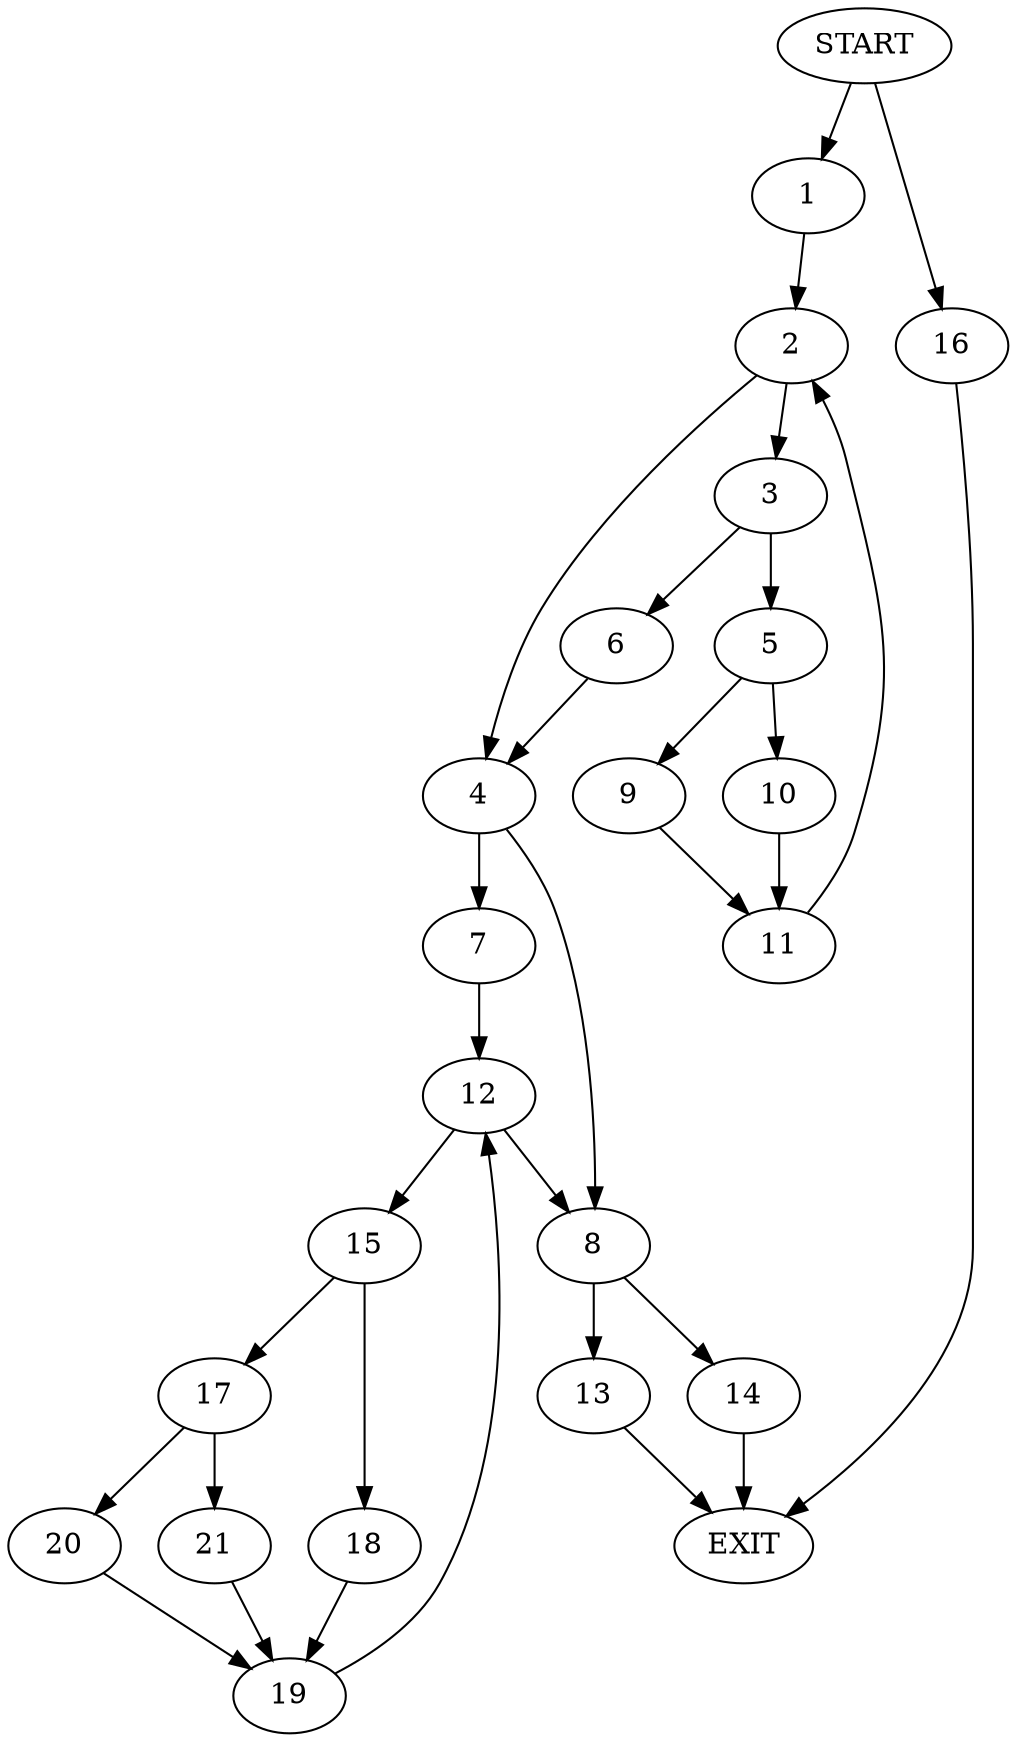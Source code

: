 digraph {
0 [label="START"]
22 [label="EXIT"]
0 -> 1
1 -> 2
2 -> 3
2 -> 4
3 -> 5
3 -> 6
4 -> 7
4 -> 8
5 -> 9
5 -> 10
6 -> 4
9 -> 11
10 -> 11
11 -> 2
7 -> 12
8 -> 13
8 -> 14
12 -> 15
12 -> 8
0 -> 16
16 -> 22
15 -> 17
15 -> 18
18 -> 19
17 -> 20
17 -> 21
19 -> 12
20 -> 19
21 -> 19
14 -> 22
13 -> 22
}
